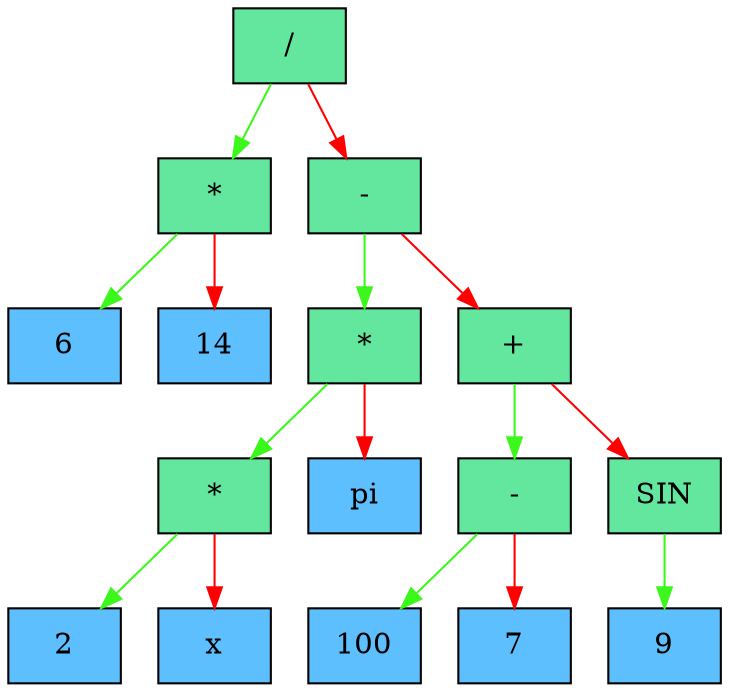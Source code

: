 digraph structs {
    node [color=black, shape=box, style="filled"];
    node0 [fillcolor="#63e69e", label="/"];
    edge [color="#3cf71b"]; node0 -> node1;
    node1 [fillcolor="#63e69e", label="*"];
    edge [color="#3cf71b"]; node1 -> node3;
    node3 [fillcolor="#5ebfff", label="6"];
    edge [color="#ff0000"]; node1 -> node4;
    node4 [fillcolor="#5ebfff", label="14"];
    edge [color="#ff0000"]; node0 -> node2;
    node2 [fillcolor="#63e69e", label="-"];
    edge [color="#3cf71b"]; node2 -> node5;
    node5 [fillcolor="#63e69e", label="*"];
    edge [color="#3cf71b"]; node5 -> node11;
    node11 [fillcolor="#63e69e", label="*"];
    edge [color="#3cf71b"]; node11 -> node23;
    node23 [fillcolor="#5ebfff", label="2"];
    edge [color="#ff0000"]; node11 -> node24;
    node24 [fillcolor="#5ebfff", label="x"];
    edge [color="#ff0000"]; node5 -> node12;
    node12 [fillcolor="#5ebfff", label="pi"];
    edge [color="#ff0000"]; node2 -> node6;
    node6 [fillcolor="#63e69e", label="+"];
    edge [color="#3cf71b"]; node6 -> node13;
    node13 [fillcolor="#63e69e", label="-"];
    edge [color="#3cf71b"]; node13 -> node27;
    node27 [fillcolor="#5ebfff", label="100"];
    edge [color="#ff0000"]; node13 -> node28;
    node28 [fillcolor="#5ebfff", label="7"];
    edge [color="#ff0000"]; node6 -> node14;
    node14 [fillcolor="#63e69e", label="SIN"];
    edge [color="#3cf71b"]; node14 -> node29;
    node29 [fillcolor="#5ebfff", label="9"];
}
